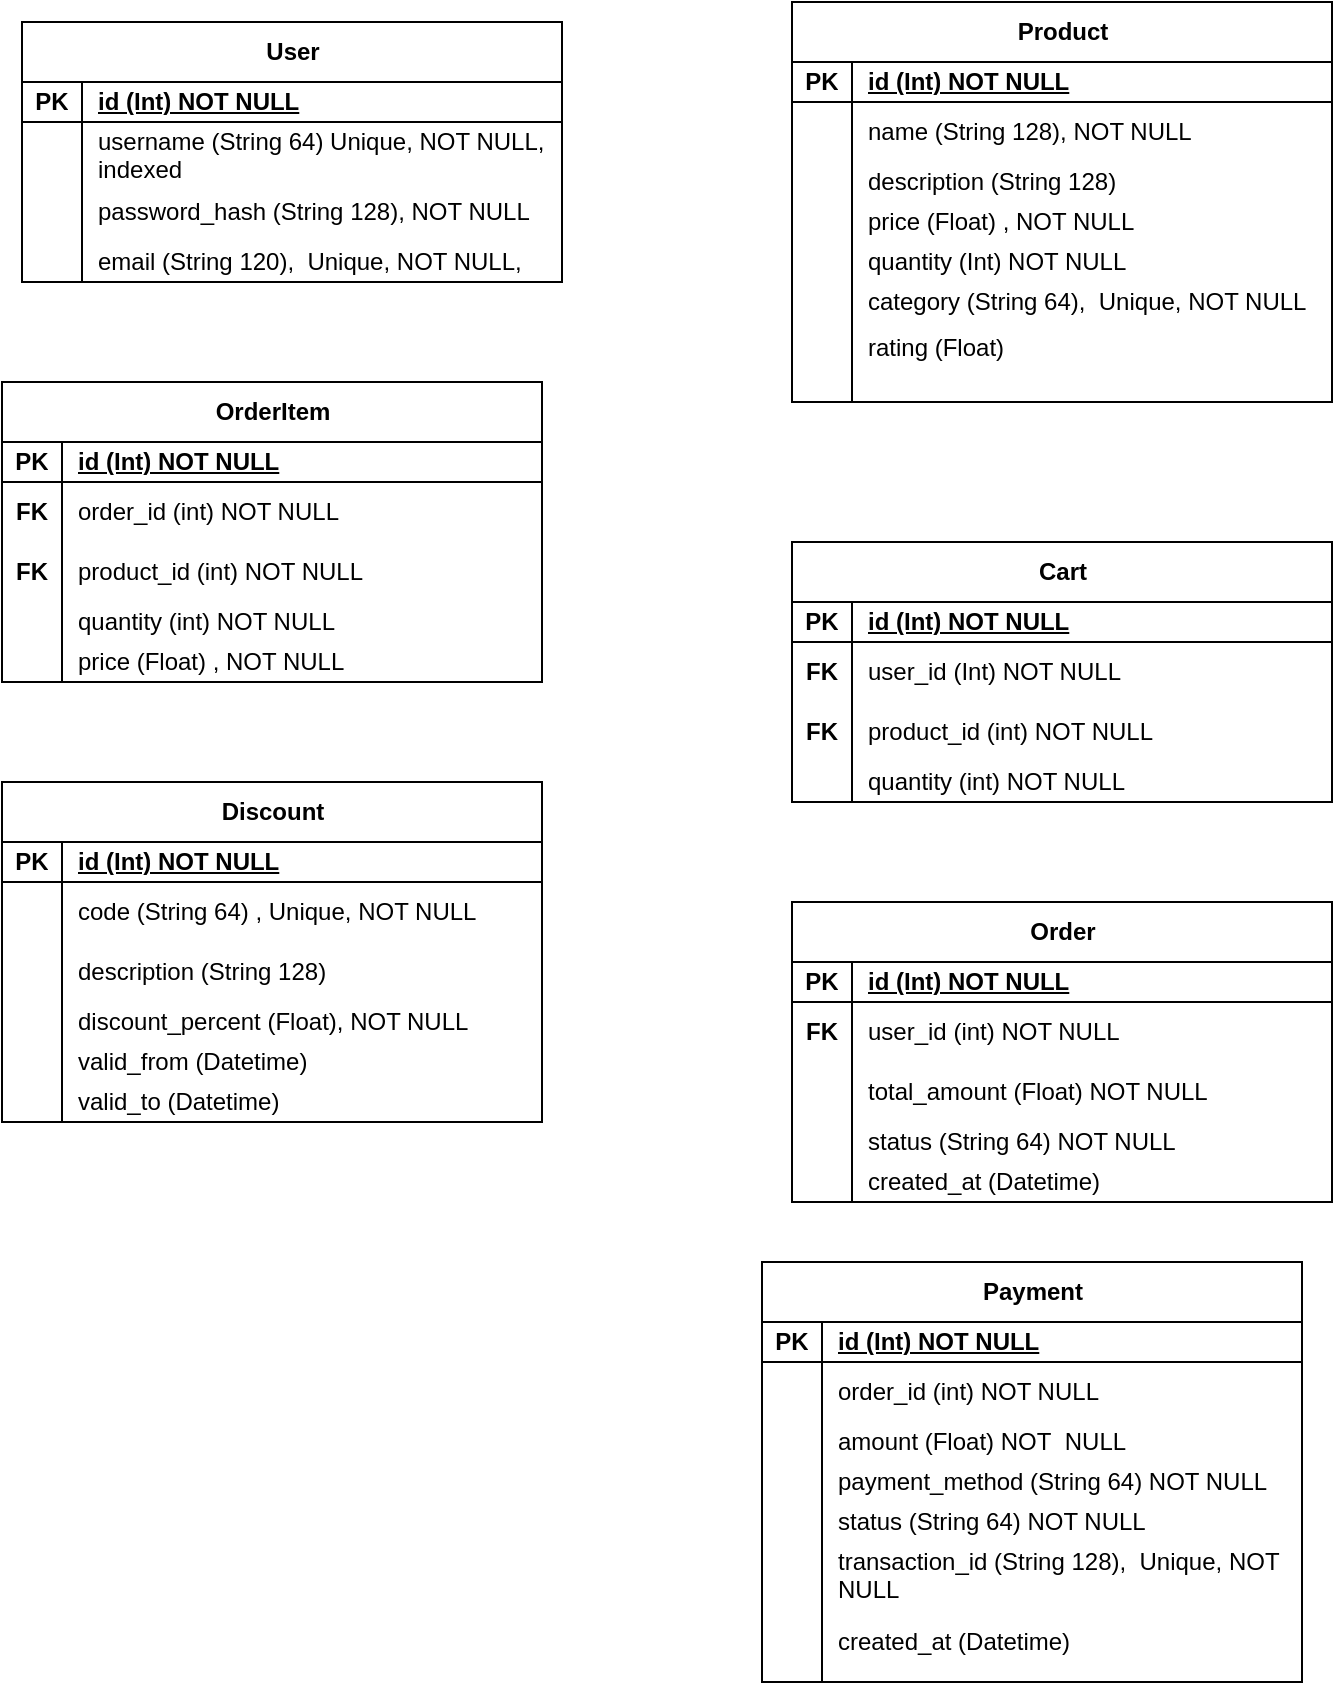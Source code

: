 <mxfile version="24.5.3" type="device">
  <diagram id="R2lEEEUBdFMjLlhIrx00" name="Page-1">
    <mxGraphModel dx="1490" dy="755" grid="1" gridSize="10" guides="1" tooltips="1" connect="1" arrows="1" fold="1" page="1" pageScale="1" pageWidth="850" pageHeight="1100" math="0" shadow="0" extFonts="Permanent Marker^https://fonts.googleapis.com/css?family=Permanent+Marker">
      <root>
        <mxCell id="0" />
        <mxCell id="1" parent="0" />
        <mxCell id="jjpkOTq6bi6zO7dpotKM-40" value="Product" style="shape=table;startSize=30;container=1;collapsible=1;childLayout=tableLayout;fixedRows=1;rowLines=0;fontStyle=1;align=center;resizeLast=1;html=1;swimlaneLine=1;shadow=0;strokeColor=default;resizeWidth=1;resizeHeight=1;" vertex="1" parent="1">
          <mxGeometry x="425" y="80" width="270" height="200" as="geometry">
            <mxRectangle x="120" y="320" width="70" height="30" as="alternateBounds" />
          </mxGeometry>
        </mxCell>
        <mxCell id="jjpkOTq6bi6zO7dpotKM-41" value="" style="shape=tableRow;horizontal=0;startSize=0;swimlaneHead=0;swimlaneBody=0;fillColor=none;collapsible=0;dropTarget=0;points=[[0,0.5],[1,0.5]];portConstraint=eastwest;top=0;left=0;right=0;bottom=1;swimlaneLine=1;shadow=0;strokeColor=default;resizeWidth=1;resizeHeight=1;" vertex="1" parent="jjpkOTq6bi6zO7dpotKM-40">
          <mxGeometry y="30" width="270" height="20" as="geometry" />
        </mxCell>
        <mxCell id="jjpkOTq6bi6zO7dpotKM-42" value="PK" style="shape=partialRectangle;connectable=0;fillColor=none;top=0;left=0;bottom=0;right=0;fontStyle=1;overflow=hidden;whiteSpace=wrap;html=1;swimlaneLine=1;shadow=0;strokeColor=default;resizeWidth=1;resizeHeight=1;" vertex="1" parent="jjpkOTq6bi6zO7dpotKM-41">
          <mxGeometry width="30" height="20" as="geometry">
            <mxRectangle width="30" height="20" as="alternateBounds" />
          </mxGeometry>
        </mxCell>
        <mxCell id="jjpkOTq6bi6zO7dpotKM-43" value="id (Int) NOT NULL" style="shape=partialRectangle;connectable=0;fillColor=none;top=0;left=0;bottom=0;right=0;align=left;spacingLeft=6;fontStyle=5;overflow=hidden;whiteSpace=wrap;html=1;swimlaneLine=1;shadow=0;strokeColor=default;resizeWidth=1;resizeHeight=1;" vertex="1" parent="jjpkOTq6bi6zO7dpotKM-41">
          <mxGeometry x="30" width="240" height="20" as="geometry">
            <mxRectangle width="240" height="20" as="alternateBounds" />
          </mxGeometry>
        </mxCell>
        <mxCell id="jjpkOTq6bi6zO7dpotKM-44" value="" style="shape=tableRow;horizontal=0;startSize=0;swimlaneHead=0;swimlaneBody=0;fillColor=none;collapsible=0;dropTarget=0;points=[[0,0.5],[1,0.5]];portConstraint=eastwest;top=0;left=0;right=0;bottom=0;swimlaneLine=1;shadow=0;strokeColor=default;resizeWidth=1;resizeHeight=1;" vertex="1" parent="jjpkOTq6bi6zO7dpotKM-40">
          <mxGeometry y="50" width="270" height="30" as="geometry" />
        </mxCell>
        <mxCell id="jjpkOTq6bi6zO7dpotKM-45" value="" style="shape=partialRectangle;connectable=0;fillColor=none;top=0;left=0;bottom=0;right=0;editable=1;overflow=hidden;whiteSpace=wrap;html=1;swimlaneLine=1;shadow=0;strokeColor=default;resizeWidth=1;resizeHeight=1;" vertex="1" parent="jjpkOTq6bi6zO7dpotKM-44">
          <mxGeometry width="30" height="30" as="geometry">
            <mxRectangle width="30" height="30" as="alternateBounds" />
          </mxGeometry>
        </mxCell>
        <mxCell id="jjpkOTq6bi6zO7dpotKM-46" value="name (String 128), NOT NULL" style="shape=partialRectangle;connectable=0;fillColor=none;top=0;left=0;bottom=0;right=0;align=left;spacingLeft=6;overflow=hidden;whiteSpace=wrap;html=1;swimlaneLine=1;shadow=0;strokeColor=default;resizeWidth=1;resizeHeight=1;" vertex="1" parent="jjpkOTq6bi6zO7dpotKM-44">
          <mxGeometry x="30" width="240" height="30" as="geometry">
            <mxRectangle width="240" height="30" as="alternateBounds" />
          </mxGeometry>
        </mxCell>
        <mxCell id="jjpkOTq6bi6zO7dpotKM-47" value="" style="shape=tableRow;horizontal=0;startSize=0;swimlaneHead=0;swimlaneBody=0;fillColor=none;collapsible=0;dropTarget=0;points=[[0,0.5],[1,0.5]];portConstraint=eastwest;top=0;left=0;right=0;bottom=0;swimlaneLine=1;shadow=0;strokeColor=default;resizeWidth=1;resizeHeight=1;" vertex="1" parent="jjpkOTq6bi6zO7dpotKM-40">
          <mxGeometry y="80" width="270" height="20" as="geometry" />
        </mxCell>
        <mxCell id="jjpkOTq6bi6zO7dpotKM-48" value="" style="shape=partialRectangle;connectable=0;fillColor=none;top=0;left=0;bottom=0;right=0;editable=1;overflow=hidden;whiteSpace=wrap;html=1;swimlaneLine=1;shadow=0;strokeColor=default;resizeWidth=1;resizeHeight=1;" vertex="1" parent="jjpkOTq6bi6zO7dpotKM-47">
          <mxGeometry width="30" height="20" as="geometry">
            <mxRectangle width="30" height="20" as="alternateBounds" />
          </mxGeometry>
        </mxCell>
        <mxCell id="jjpkOTq6bi6zO7dpotKM-49" value="description (String 128)" style="shape=partialRectangle;connectable=0;fillColor=none;top=0;left=0;bottom=0;right=0;align=left;spacingLeft=6;overflow=hidden;whiteSpace=wrap;html=1;swimlaneLine=1;shadow=0;strokeColor=default;resizeWidth=1;resizeHeight=1;" vertex="1" parent="jjpkOTq6bi6zO7dpotKM-47">
          <mxGeometry x="30" width="240" height="20" as="geometry">
            <mxRectangle width="240" height="20" as="alternateBounds" />
          </mxGeometry>
        </mxCell>
        <mxCell id="jjpkOTq6bi6zO7dpotKM-50" value="" style="shape=tableRow;horizontal=0;startSize=0;swimlaneHead=0;swimlaneBody=0;fillColor=none;collapsible=0;dropTarget=0;points=[[0,0.5],[1,0.5]];portConstraint=eastwest;top=0;left=0;right=0;bottom=0;swimlaneLine=1;shadow=0;strokeColor=default;resizeWidth=1;resizeHeight=1;" vertex="1" parent="jjpkOTq6bi6zO7dpotKM-40">
          <mxGeometry y="100" width="270" height="20" as="geometry" />
        </mxCell>
        <mxCell id="jjpkOTq6bi6zO7dpotKM-51" value="" style="shape=partialRectangle;connectable=0;fillColor=none;top=0;left=0;bottom=0;right=0;editable=1;overflow=hidden;whiteSpace=wrap;html=1;swimlaneLine=1;shadow=0;strokeColor=default;resizeWidth=1;resizeHeight=1;" vertex="1" parent="jjpkOTq6bi6zO7dpotKM-50">
          <mxGeometry width="30" height="20" as="geometry">
            <mxRectangle width="30" height="20" as="alternateBounds" />
          </mxGeometry>
        </mxCell>
        <mxCell id="jjpkOTq6bi6zO7dpotKM-52" value="price (Float) , NOT NULL" style="shape=partialRectangle;connectable=0;fillColor=none;top=0;left=0;bottom=0;right=0;align=left;spacingLeft=6;overflow=hidden;whiteSpace=wrap;html=1;swimlaneLine=1;shadow=0;strokeColor=default;resizeWidth=1;resizeHeight=1;" vertex="1" parent="jjpkOTq6bi6zO7dpotKM-50">
          <mxGeometry x="30" width="240" height="20" as="geometry">
            <mxRectangle width="240" height="20" as="alternateBounds" />
          </mxGeometry>
        </mxCell>
        <mxCell id="jjpkOTq6bi6zO7dpotKM-56" value="" style="shape=tableRow;horizontal=0;startSize=0;swimlaneHead=0;swimlaneBody=0;fillColor=none;collapsible=0;dropTarget=0;points=[[0,0.5],[1,0.5]];portConstraint=eastwest;top=0;left=0;right=0;bottom=0;swimlaneLine=1;shadow=0;strokeColor=default;resizeWidth=1;resizeHeight=1;" vertex="1" parent="jjpkOTq6bi6zO7dpotKM-40">
          <mxGeometry y="120" width="270" height="20" as="geometry" />
        </mxCell>
        <mxCell id="jjpkOTq6bi6zO7dpotKM-57" value="" style="shape=partialRectangle;connectable=0;fillColor=none;top=0;left=0;bottom=0;right=0;editable=1;overflow=hidden;whiteSpace=wrap;html=1;swimlaneLine=1;shadow=0;strokeColor=default;resizeWidth=1;resizeHeight=1;" vertex="1" parent="jjpkOTq6bi6zO7dpotKM-56">
          <mxGeometry width="30" height="20" as="geometry">
            <mxRectangle width="30" height="20" as="alternateBounds" />
          </mxGeometry>
        </mxCell>
        <mxCell id="jjpkOTq6bi6zO7dpotKM-58" value="&lt;div&gt;quantity (Int) NOT NULL&lt;/div&gt;" style="shape=partialRectangle;connectable=0;fillColor=none;top=0;left=0;bottom=0;right=0;align=left;spacingLeft=6;overflow=hidden;whiteSpace=wrap;html=1;swimlaneLine=1;shadow=0;strokeColor=default;resizeWidth=1;resizeHeight=1;" vertex="1" parent="jjpkOTq6bi6zO7dpotKM-56">
          <mxGeometry x="30" width="240" height="20" as="geometry">
            <mxRectangle width="240" height="20" as="alternateBounds" />
          </mxGeometry>
        </mxCell>
        <mxCell id="jjpkOTq6bi6zO7dpotKM-59" value="" style="shape=tableRow;horizontal=0;startSize=0;swimlaneHead=0;swimlaneBody=0;fillColor=none;collapsible=0;dropTarget=0;points=[[0,0.5],[1,0.5]];portConstraint=eastwest;top=0;left=0;right=0;bottom=0;swimlaneLine=1;shadow=0;strokeColor=default;resizeWidth=1;resizeHeight=1;" vertex="1" parent="jjpkOTq6bi6zO7dpotKM-40">
          <mxGeometry y="140" width="270" height="20" as="geometry" />
        </mxCell>
        <mxCell id="jjpkOTq6bi6zO7dpotKM-60" value="" style="shape=partialRectangle;connectable=0;fillColor=none;top=0;left=0;bottom=0;right=0;editable=1;overflow=hidden;whiteSpace=wrap;html=1;swimlaneLine=1;shadow=0;strokeColor=default;resizeWidth=1;resizeHeight=1;" vertex="1" parent="jjpkOTq6bi6zO7dpotKM-59">
          <mxGeometry width="30" height="20" as="geometry">
            <mxRectangle width="30" height="20" as="alternateBounds" />
          </mxGeometry>
        </mxCell>
        <mxCell id="jjpkOTq6bi6zO7dpotKM-61" value="category (String 64),&amp;nbsp; Unique, NOT NULL&lt;div&gt;&lt;br&gt;&lt;/div&gt;" style="shape=partialRectangle;connectable=0;fillColor=none;top=0;left=0;bottom=0;right=0;align=left;spacingLeft=6;overflow=hidden;whiteSpace=wrap;html=1;swimlaneLine=1;shadow=0;strokeColor=default;resizeWidth=1;resizeHeight=1;" vertex="1" parent="jjpkOTq6bi6zO7dpotKM-59">
          <mxGeometry x="30" width="240" height="20" as="geometry">
            <mxRectangle width="240" height="20" as="alternateBounds" />
          </mxGeometry>
        </mxCell>
        <mxCell id="jjpkOTq6bi6zO7dpotKM-62" value="" style="shape=tableRow;horizontal=0;startSize=0;swimlaneHead=0;swimlaneBody=0;fillColor=none;collapsible=0;dropTarget=0;points=[[0,0.5],[1,0.5]];portConstraint=eastwest;top=0;left=0;right=0;bottom=0;swimlaneLine=1;shadow=0;strokeColor=default;resizeWidth=1;resizeHeight=1;" vertex="1" parent="jjpkOTq6bi6zO7dpotKM-40">
          <mxGeometry y="160" width="270" height="40" as="geometry" />
        </mxCell>
        <mxCell id="jjpkOTq6bi6zO7dpotKM-63" value="" style="shape=partialRectangle;connectable=0;fillColor=none;top=0;left=0;bottom=0;right=0;editable=1;overflow=hidden;whiteSpace=wrap;html=1;swimlaneLine=1;shadow=0;strokeColor=default;resizeWidth=1;resizeHeight=1;" vertex="1" parent="jjpkOTq6bi6zO7dpotKM-62">
          <mxGeometry width="30" height="40" as="geometry">
            <mxRectangle width="30" height="40" as="alternateBounds" />
          </mxGeometry>
        </mxCell>
        <mxCell id="jjpkOTq6bi6zO7dpotKM-64" value="rating (Float)&lt;div&gt;&lt;br&gt;&lt;/div&gt;" style="shape=partialRectangle;connectable=0;fillColor=none;top=0;left=0;bottom=0;right=0;align=left;spacingLeft=6;overflow=hidden;whiteSpace=wrap;html=1;swimlaneLine=1;shadow=0;strokeColor=default;resizeWidth=1;resizeHeight=1;" vertex="1" parent="jjpkOTq6bi6zO7dpotKM-62">
          <mxGeometry x="30" width="240" height="40" as="geometry">
            <mxRectangle width="240" height="40" as="alternateBounds" />
          </mxGeometry>
        </mxCell>
        <mxCell id="jjpkOTq6bi6zO7dpotKM-65" value="Cart" style="shape=table;startSize=30;container=1;collapsible=1;childLayout=tableLayout;fixedRows=1;rowLines=0;fontStyle=1;align=center;resizeLast=1;html=1;swimlaneLine=1;shadow=0;strokeColor=default;resizeWidth=1;resizeHeight=1;" vertex="1" parent="1">
          <mxGeometry x="425" y="350" width="270" height="130" as="geometry">
            <mxRectangle x="120" y="320" width="70" height="30" as="alternateBounds" />
          </mxGeometry>
        </mxCell>
        <mxCell id="jjpkOTq6bi6zO7dpotKM-66" value="" style="shape=tableRow;horizontal=0;startSize=0;swimlaneHead=0;swimlaneBody=0;fillColor=none;collapsible=0;dropTarget=0;points=[[0,0.5],[1,0.5]];portConstraint=eastwest;top=0;left=0;right=0;bottom=1;swimlaneLine=1;shadow=0;strokeColor=default;resizeWidth=1;resizeHeight=1;" vertex="1" parent="jjpkOTq6bi6zO7dpotKM-65">
          <mxGeometry y="30" width="270" height="20" as="geometry" />
        </mxCell>
        <mxCell id="jjpkOTq6bi6zO7dpotKM-67" value="PK" style="shape=partialRectangle;connectable=0;fillColor=none;top=0;left=0;bottom=0;right=0;fontStyle=1;overflow=hidden;whiteSpace=wrap;html=1;swimlaneLine=1;shadow=0;strokeColor=default;resizeWidth=1;resizeHeight=1;" vertex="1" parent="jjpkOTq6bi6zO7dpotKM-66">
          <mxGeometry width="30" height="20" as="geometry">
            <mxRectangle width="30" height="20" as="alternateBounds" />
          </mxGeometry>
        </mxCell>
        <mxCell id="jjpkOTq6bi6zO7dpotKM-68" value="id (Int) NOT NULL" style="shape=partialRectangle;connectable=0;fillColor=none;top=0;left=0;bottom=0;right=0;align=left;spacingLeft=6;fontStyle=5;overflow=hidden;whiteSpace=wrap;html=1;swimlaneLine=1;shadow=0;strokeColor=default;resizeWidth=1;resizeHeight=1;" vertex="1" parent="jjpkOTq6bi6zO7dpotKM-66">
          <mxGeometry x="30" width="240" height="20" as="geometry">
            <mxRectangle width="240" height="20" as="alternateBounds" />
          </mxGeometry>
        </mxCell>
        <mxCell id="jjpkOTq6bi6zO7dpotKM-69" value="" style="shape=tableRow;horizontal=0;startSize=0;swimlaneHead=0;swimlaneBody=0;fillColor=none;collapsible=0;dropTarget=0;points=[[0,0.5],[1,0.5]];portConstraint=eastwest;top=0;left=0;right=0;bottom=0;swimlaneLine=1;shadow=0;strokeColor=default;resizeWidth=1;resizeHeight=1;" vertex="1" parent="jjpkOTq6bi6zO7dpotKM-65">
          <mxGeometry y="50" width="270" height="30" as="geometry" />
        </mxCell>
        <mxCell id="jjpkOTq6bi6zO7dpotKM-70" value="&lt;b&gt;FK&lt;/b&gt;" style="shape=partialRectangle;connectable=0;fillColor=none;top=0;left=0;bottom=0;right=0;editable=1;overflow=hidden;whiteSpace=wrap;html=1;swimlaneLine=1;shadow=0;strokeColor=default;resizeWidth=1;resizeHeight=1;" vertex="1" parent="jjpkOTq6bi6zO7dpotKM-69">
          <mxGeometry width="30" height="30" as="geometry">
            <mxRectangle width="30" height="30" as="alternateBounds" />
          </mxGeometry>
        </mxCell>
        <mxCell id="jjpkOTq6bi6zO7dpotKM-71" value="user_id (Int) NOT NULL" style="shape=partialRectangle;connectable=0;fillColor=none;top=0;left=0;bottom=0;right=0;align=left;spacingLeft=6;overflow=hidden;whiteSpace=wrap;html=1;swimlaneLine=1;shadow=0;strokeColor=default;resizeWidth=1;resizeHeight=1;" vertex="1" parent="jjpkOTq6bi6zO7dpotKM-69">
          <mxGeometry x="30" width="240" height="30" as="geometry">
            <mxRectangle width="240" height="30" as="alternateBounds" />
          </mxGeometry>
        </mxCell>
        <mxCell id="jjpkOTq6bi6zO7dpotKM-72" value="" style="shape=tableRow;horizontal=0;startSize=0;swimlaneHead=0;swimlaneBody=0;fillColor=none;collapsible=0;dropTarget=0;points=[[0,0.5],[1,0.5]];portConstraint=eastwest;top=0;left=0;right=0;bottom=0;swimlaneLine=1;shadow=0;strokeColor=default;resizeWidth=1;resizeHeight=1;" vertex="1" parent="jjpkOTq6bi6zO7dpotKM-65">
          <mxGeometry y="80" width="270" height="30" as="geometry" />
        </mxCell>
        <mxCell id="jjpkOTq6bi6zO7dpotKM-73" value="" style="shape=partialRectangle;connectable=0;fillColor=none;top=0;left=0;bottom=0;right=0;editable=1;overflow=hidden;whiteSpace=wrap;html=1;swimlaneLine=1;shadow=0;strokeColor=default;resizeWidth=1;resizeHeight=1;" vertex="1" parent="jjpkOTq6bi6zO7dpotKM-72">
          <mxGeometry width="30" height="30" as="geometry">
            <mxRectangle width="30" height="30" as="alternateBounds" />
          </mxGeometry>
        </mxCell>
        <mxCell id="jjpkOTq6bi6zO7dpotKM-74" value="product_id (int) NOT NULL" style="shape=partialRectangle;connectable=0;fillColor=none;top=0;left=0;bottom=0;right=0;align=left;spacingLeft=6;overflow=hidden;whiteSpace=wrap;html=1;swimlaneLine=1;shadow=0;strokeColor=default;resizeWidth=1;resizeHeight=1;" vertex="1" parent="jjpkOTq6bi6zO7dpotKM-72">
          <mxGeometry x="30" width="240" height="30" as="geometry">
            <mxRectangle width="240" height="30" as="alternateBounds" />
          </mxGeometry>
        </mxCell>
        <mxCell id="jjpkOTq6bi6zO7dpotKM-75" value="" style="shape=tableRow;horizontal=0;startSize=0;swimlaneHead=0;swimlaneBody=0;fillColor=none;collapsible=0;dropTarget=0;points=[[0,0.5],[1,0.5]];portConstraint=eastwest;top=0;left=0;right=0;bottom=0;swimlaneLine=1;shadow=0;strokeColor=default;resizeWidth=1;resizeHeight=1;" vertex="1" parent="jjpkOTq6bi6zO7dpotKM-65">
          <mxGeometry y="110" width="270" height="20" as="geometry" />
        </mxCell>
        <mxCell id="jjpkOTq6bi6zO7dpotKM-76" value="" style="shape=partialRectangle;connectable=0;fillColor=none;top=0;left=0;bottom=0;right=0;editable=1;overflow=hidden;whiteSpace=wrap;html=1;swimlaneLine=1;shadow=0;strokeColor=default;resizeWidth=1;resizeHeight=1;" vertex="1" parent="jjpkOTq6bi6zO7dpotKM-75">
          <mxGeometry width="30" height="20" as="geometry">
            <mxRectangle width="30" height="20" as="alternateBounds" />
          </mxGeometry>
        </mxCell>
        <mxCell id="jjpkOTq6bi6zO7dpotKM-77" value="&lt;div&gt;quantity (int) NOT NULL&lt;/div&gt;" style="shape=partialRectangle;connectable=0;fillColor=none;top=0;left=0;bottom=0;right=0;align=left;spacingLeft=6;overflow=hidden;whiteSpace=wrap;html=1;swimlaneLine=1;shadow=0;strokeColor=default;resizeWidth=1;resizeHeight=1;" vertex="1" parent="jjpkOTq6bi6zO7dpotKM-75">
          <mxGeometry x="30" width="240" height="20" as="geometry">
            <mxRectangle width="240" height="20" as="alternateBounds" />
          </mxGeometry>
        </mxCell>
        <mxCell id="jjpkOTq6bi6zO7dpotKM-78" value="&lt;b&gt;FK&lt;/b&gt;" style="shape=partialRectangle;connectable=0;fillColor=none;top=0;left=0;bottom=0;right=0;editable=1;overflow=hidden;whiteSpace=wrap;html=1;swimlaneLine=1;shadow=0;strokeColor=default;resizeWidth=1;resizeHeight=1;" vertex="1" parent="1">
          <mxGeometry x="425" y="430" width="30" height="30" as="geometry">
            <mxRectangle width="30" height="30" as="alternateBounds" />
          </mxGeometry>
        </mxCell>
        <mxCell id="jjpkOTq6bi6zO7dpotKM-79" value="Order" style="shape=table;startSize=30;container=1;collapsible=1;childLayout=tableLayout;fixedRows=1;rowLines=0;fontStyle=1;align=center;resizeLast=1;html=1;swimlaneLine=1;shadow=0;strokeColor=default;resizeWidth=1;resizeHeight=1;" vertex="1" parent="1">
          <mxGeometry x="425" y="530" width="270" height="150" as="geometry">
            <mxRectangle x="120" y="320" width="70" height="30" as="alternateBounds" />
          </mxGeometry>
        </mxCell>
        <mxCell id="jjpkOTq6bi6zO7dpotKM-80" value="" style="shape=tableRow;horizontal=0;startSize=0;swimlaneHead=0;swimlaneBody=0;fillColor=none;collapsible=0;dropTarget=0;points=[[0,0.5],[1,0.5]];portConstraint=eastwest;top=0;left=0;right=0;bottom=1;swimlaneLine=1;shadow=0;strokeColor=default;resizeWidth=1;resizeHeight=1;" vertex="1" parent="jjpkOTq6bi6zO7dpotKM-79">
          <mxGeometry y="30" width="270" height="20" as="geometry" />
        </mxCell>
        <mxCell id="jjpkOTq6bi6zO7dpotKM-81" value="PK" style="shape=partialRectangle;connectable=0;fillColor=none;top=0;left=0;bottom=0;right=0;fontStyle=1;overflow=hidden;whiteSpace=wrap;html=1;swimlaneLine=1;shadow=0;strokeColor=default;resizeWidth=1;resizeHeight=1;" vertex="1" parent="jjpkOTq6bi6zO7dpotKM-80">
          <mxGeometry width="30" height="20" as="geometry">
            <mxRectangle width="30" height="20" as="alternateBounds" />
          </mxGeometry>
        </mxCell>
        <mxCell id="jjpkOTq6bi6zO7dpotKM-82" value="id (Int) NOT NULL" style="shape=partialRectangle;connectable=0;fillColor=none;top=0;left=0;bottom=0;right=0;align=left;spacingLeft=6;fontStyle=5;overflow=hidden;whiteSpace=wrap;html=1;swimlaneLine=1;shadow=0;strokeColor=default;resizeWidth=1;resizeHeight=1;" vertex="1" parent="jjpkOTq6bi6zO7dpotKM-80">
          <mxGeometry x="30" width="240" height="20" as="geometry">
            <mxRectangle width="240" height="20" as="alternateBounds" />
          </mxGeometry>
        </mxCell>
        <mxCell id="jjpkOTq6bi6zO7dpotKM-83" value="" style="shape=tableRow;horizontal=0;startSize=0;swimlaneHead=0;swimlaneBody=0;fillColor=none;collapsible=0;dropTarget=0;points=[[0,0.5],[1,0.5]];portConstraint=eastwest;top=0;left=0;right=0;bottom=0;swimlaneLine=1;shadow=0;strokeColor=default;resizeWidth=1;resizeHeight=1;" vertex="1" parent="jjpkOTq6bi6zO7dpotKM-79">
          <mxGeometry y="50" width="270" height="30" as="geometry" />
        </mxCell>
        <mxCell id="jjpkOTq6bi6zO7dpotKM-84" value="FK" style="shape=partialRectangle;connectable=0;fillColor=none;top=0;left=0;bottom=0;right=0;editable=1;overflow=hidden;whiteSpace=wrap;html=1;swimlaneLine=1;shadow=0;strokeColor=default;resizeWidth=1;resizeHeight=1;fontStyle=1" vertex="1" parent="jjpkOTq6bi6zO7dpotKM-83">
          <mxGeometry width="30" height="30" as="geometry">
            <mxRectangle width="30" height="30" as="alternateBounds" />
          </mxGeometry>
        </mxCell>
        <mxCell id="jjpkOTq6bi6zO7dpotKM-85" value="user_id (int) NOT NULL" style="shape=partialRectangle;connectable=0;fillColor=none;top=0;left=0;bottom=0;right=0;align=left;spacingLeft=6;overflow=hidden;whiteSpace=wrap;html=1;swimlaneLine=1;shadow=0;strokeColor=default;resizeWidth=1;resizeHeight=1;" vertex="1" parent="jjpkOTq6bi6zO7dpotKM-83">
          <mxGeometry x="30" width="240" height="30" as="geometry">
            <mxRectangle width="240" height="30" as="alternateBounds" />
          </mxGeometry>
        </mxCell>
        <mxCell id="jjpkOTq6bi6zO7dpotKM-86" value="" style="shape=tableRow;horizontal=0;startSize=0;swimlaneHead=0;swimlaneBody=0;fillColor=none;collapsible=0;dropTarget=0;points=[[0,0.5],[1,0.5]];portConstraint=eastwest;top=0;left=0;right=0;bottom=0;swimlaneLine=1;shadow=0;strokeColor=default;resizeWidth=1;resizeHeight=1;" vertex="1" parent="jjpkOTq6bi6zO7dpotKM-79">
          <mxGeometry y="80" width="270" height="30" as="geometry" />
        </mxCell>
        <mxCell id="jjpkOTq6bi6zO7dpotKM-87" value="" style="shape=partialRectangle;connectable=0;fillColor=none;top=0;left=0;bottom=0;right=0;editable=1;overflow=hidden;whiteSpace=wrap;html=1;swimlaneLine=1;shadow=0;strokeColor=default;resizeWidth=1;resizeHeight=1;" vertex="1" parent="jjpkOTq6bi6zO7dpotKM-86">
          <mxGeometry width="30" height="30" as="geometry">
            <mxRectangle width="30" height="30" as="alternateBounds" />
          </mxGeometry>
        </mxCell>
        <mxCell id="jjpkOTq6bi6zO7dpotKM-88" value="total_amount (Float) NOT NULL" style="shape=partialRectangle;connectable=0;fillColor=none;top=0;left=0;bottom=0;right=0;align=left;spacingLeft=6;overflow=hidden;whiteSpace=wrap;html=1;swimlaneLine=1;shadow=0;strokeColor=default;resizeWidth=1;resizeHeight=1;" vertex="1" parent="jjpkOTq6bi6zO7dpotKM-86">
          <mxGeometry x="30" width="240" height="30" as="geometry">
            <mxRectangle width="240" height="30" as="alternateBounds" />
          </mxGeometry>
        </mxCell>
        <mxCell id="jjpkOTq6bi6zO7dpotKM-89" value="" style="shape=tableRow;horizontal=0;startSize=0;swimlaneHead=0;swimlaneBody=0;fillColor=none;collapsible=0;dropTarget=0;points=[[0,0.5],[1,0.5]];portConstraint=eastwest;top=0;left=0;right=0;bottom=0;swimlaneLine=1;shadow=0;strokeColor=default;resizeWidth=1;resizeHeight=1;" vertex="1" parent="jjpkOTq6bi6zO7dpotKM-79">
          <mxGeometry y="110" width="270" height="20" as="geometry" />
        </mxCell>
        <mxCell id="jjpkOTq6bi6zO7dpotKM-90" value="" style="shape=partialRectangle;connectable=0;fillColor=none;top=0;left=0;bottom=0;right=0;editable=1;overflow=hidden;whiteSpace=wrap;html=1;swimlaneLine=1;shadow=0;strokeColor=default;resizeWidth=1;resizeHeight=1;" vertex="1" parent="jjpkOTq6bi6zO7dpotKM-89">
          <mxGeometry width="30" height="20" as="geometry">
            <mxRectangle width="30" height="20" as="alternateBounds" />
          </mxGeometry>
        </mxCell>
        <mxCell id="jjpkOTq6bi6zO7dpotKM-91" value="&lt;div&gt;status (String 64) NOT NULL&lt;/div&gt;" style="shape=partialRectangle;connectable=0;fillColor=none;top=0;left=0;bottom=0;right=0;align=left;spacingLeft=6;overflow=hidden;whiteSpace=wrap;html=1;swimlaneLine=1;shadow=0;strokeColor=default;resizeWidth=1;resizeHeight=1;" vertex="1" parent="jjpkOTq6bi6zO7dpotKM-89">
          <mxGeometry x="30" width="240" height="20" as="geometry">
            <mxRectangle width="240" height="20" as="alternateBounds" />
          </mxGeometry>
        </mxCell>
        <mxCell id="jjpkOTq6bi6zO7dpotKM-92" value="" style="shape=tableRow;horizontal=0;startSize=0;swimlaneHead=0;swimlaneBody=0;fillColor=none;collapsible=0;dropTarget=0;points=[[0,0.5],[1,0.5]];portConstraint=eastwest;top=0;left=0;right=0;bottom=0;swimlaneLine=1;shadow=0;strokeColor=default;resizeWidth=1;resizeHeight=1;" vertex="1" parent="jjpkOTq6bi6zO7dpotKM-79">
          <mxGeometry y="130" width="270" height="20" as="geometry" />
        </mxCell>
        <mxCell id="jjpkOTq6bi6zO7dpotKM-93" value="" style="shape=partialRectangle;connectable=0;fillColor=none;top=0;left=0;bottom=0;right=0;editable=1;overflow=hidden;whiteSpace=wrap;html=1;swimlaneLine=1;shadow=0;strokeColor=default;resizeWidth=1;resizeHeight=1;" vertex="1" parent="jjpkOTq6bi6zO7dpotKM-92">
          <mxGeometry width="30" height="20" as="geometry">
            <mxRectangle width="30" height="20" as="alternateBounds" />
          </mxGeometry>
        </mxCell>
        <mxCell id="jjpkOTq6bi6zO7dpotKM-94" value="created_at (Datetime)" style="shape=partialRectangle;connectable=0;fillColor=none;top=0;left=0;bottom=0;right=0;align=left;spacingLeft=6;overflow=hidden;whiteSpace=wrap;html=1;swimlaneLine=1;shadow=0;strokeColor=default;resizeWidth=1;resizeHeight=1;" vertex="1" parent="jjpkOTq6bi6zO7dpotKM-92">
          <mxGeometry x="30" width="240" height="20" as="geometry">
            <mxRectangle width="240" height="20" as="alternateBounds" />
          </mxGeometry>
        </mxCell>
        <mxCell id="jjpkOTq6bi6zO7dpotKM-95" value="OrderItem" style="shape=table;startSize=30;container=1;collapsible=1;childLayout=tableLayout;fixedRows=1;rowLines=0;fontStyle=1;align=center;resizeLast=1;html=1;swimlaneLine=1;shadow=0;strokeColor=default;resizeWidth=1;resizeHeight=1;" vertex="1" parent="1">
          <mxGeometry x="30" y="270" width="270" height="150" as="geometry">
            <mxRectangle x="120" y="320" width="70" height="30" as="alternateBounds" />
          </mxGeometry>
        </mxCell>
        <mxCell id="jjpkOTq6bi6zO7dpotKM-96" value="" style="shape=tableRow;horizontal=0;startSize=0;swimlaneHead=0;swimlaneBody=0;fillColor=none;collapsible=0;dropTarget=0;points=[[0,0.5],[1,0.5]];portConstraint=eastwest;top=0;left=0;right=0;bottom=1;swimlaneLine=1;shadow=0;strokeColor=default;resizeWidth=1;resizeHeight=1;" vertex="1" parent="jjpkOTq6bi6zO7dpotKM-95">
          <mxGeometry y="30" width="270" height="20" as="geometry" />
        </mxCell>
        <mxCell id="jjpkOTq6bi6zO7dpotKM-97" value="PK" style="shape=partialRectangle;connectable=0;fillColor=none;top=0;left=0;bottom=0;right=0;fontStyle=1;overflow=hidden;whiteSpace=wrap;html=1;swimlaneLine=1;shadow=0;strokeColor=default;resizeWidth=1;resizeHeight=1;" vertex="1" parent="jjpkOTq6bi6zO7dpotKM-96">
          <mxGeometry width="30" height="20" as="geometry">
            <mxRectangle width="30" height="20" as="alternateBounds" />
          </mxGeometry>
        </mxCell>
        <mxCell id="jjpkOTq6bi6zO7dpotKM-98" value="id (Int) NOT NULL" style="shape=partialRectangle;connectable=0;fillColor=none;top=0;left=0;bottom=0;right=0;align=left;spacingLeft=6;fontStyle=5;overflow=hidden;whiteSpace=wrap;html=1;swimlaneLine=1;shadow=0;strokeColor=default;resizeWidth=1;resizeHeight=1;" vertex="1" parent="jjpkOTq6bi6zO7dpotKM-96">
          <mxGeometry x="30" width="240" height="20" as="geometry">
            <mxRectangle width="240" height="20" as="alternateBounds" />
          </mxGeometry>
        </mxCell>
        <mxCell id="jjpkOTq6bi6zO7dpotKM-99" value="" style="shape=tableRow;horizontal=0;startSize=0;swimlaneHead=0;swimlaneBody=0;fillColor=none;collapsible=0;dropTarget=0;points=[[0,0.5],[1,0.5]];portConstraint=eastwest;top=0;left=0;right=0;bottom=0;swimlaneLine=1;shadow=0;strokeColor=default;resizeWidth=1;resizeHeight=1;" vertex="1" parent="jjpkOTq6bi6zO7dpotKM-95">
          <mxGeometry y="50" width="270" height="30" as="geometry" />
        </mxCell>
        <mxCell id="jjpkOTq6bi6zO7dpotKM-100" value="FK" style="shape=partialRectangle;connectable=0;fillColor=none;top=0;left=0;bottom=0;right=0;editable=1;overflow=hidden;whiteSpace=wrap;html=1;swimlaneLine=1;shadow=0;strokeColor=default;resizeWidth=1;resizeHeight=1;fontStyle=1" vertex="1" parent="jjpkOTq6bi6zO7dpotKM-99">
          <mxGeometry width="30" height="30" as="geometry">
            <mxRectangle width="30" height="30" as="alternateBounds" />
          </mxGeometry>
        </mxCell>
        <mxCell id="jjpkOTq6bi6zO7dpotKM-101" value="order_id (int) NOT NULL" style="shape=partialRectangle;connectable=0;fillColor=none;top=0;left=0;bottom=0;right=0;align=left;spacingLeft=6;overflow=hidden;whiteSpace=wrap;html=1;swimlaneLine=1;shadow=0;strokeColor=default;resizeWidth=1;resizeHeight=1;" vertex="1" parent="jjpkOTq6bi6zO7dpotKM-99">
          <mxGeometry x="30" width="240" height="30" as="geometry">
            <mxRectangle width="240" height="30" as="alternateBounds" />
          </mxGeometry>
        </mxCell>
        <mxCell id="jjpkOTq6bi6zO7dpotKM-102" value="" style="shape=tableRow;horizontal=0;startSize=0;swimlaneHead=0;swimlaneBody=0;fillColor=none;collapsible=0;dropTarget=0;points=[[0,0.5],[1,0.5]];portConstraint=eastwest;top=0;left=0;right=0;bottom=0;swimlaneLine=1;shadow=0;strokeColor=default;resizeWidth=1;resizeHeight=1;" vertex="1" parent="jjpkOTq6bi6zO7dpotKM-95">
          <mxGeometry y="80" width="270" height="30" as="geometry" />
        </mxCell>
        <mxCell id="jjpkOTq6bi6zO7dpotKM-103" value="&lt;b&gt;FK&lt;/b&gt;" style="shape=partialRectangle;connectable=0;fillColor=none;top=0;left=0;bottom=0;right=0;editable=1;overflow=hidden;whiteSpace=wrap;html=1;swimlaneLine=1;shadow=0;strokeColor=default;resizeWidth=1;resizeHeight=1;" vertex="1" parent="jjpkOTq6bi6zO7dpotKM-102">
          <mxGeometry width="30" height="30" as="geometry">
            <mxRectangle width="30" height="30" as="alternateBounds" />
          </mxGeometry>
        </mxCell>
        <mxCell id="jjpkOTq6bi6zO7dpotKM-104" value="product_id (int) NOT NULL" style="shape=partialRectangle;connectable=0;fillColor=none;top=0;left=0;bottom=0;right=0;align=left;spacingLeft=6;overflow=hidden;whiteSpace=wrap;html=1;swimlaneLine=1;shadow=0;strokeColor=default;resizeWidth=1;resizeHeight=1;" vertex="1" parent="jjpkOTq6bi6zO7dpotKM-102">
          <mxGeometry x="30" width="240" height="30" as="geometry">
            <mxRectangle width="240" height="30" as="alternateBounds" />
          </mxGeometry>
        </mxCell>
        <mxCell id="jjpkOTq6bi6zO7dpotKM-105" value="" style="shape=tableRow;horizontal=0;startSize=0;swimlaneHead=0;swimlaneBody=0;fillColor=none;collapsible=0;dropTarget=0;points=[[0,0.5],[1,0.5]];portConstraint=eastwest;top=0;left=0;right=0;bottom=0;swimlaneLine=1;shadow=0;strokeColor=default;resizeWidth=1;resizeHeight=1;" vertex="1" parent="jjpkOTq6bi6zO7dpotKM-95">
          <mxGeometry y="110" width="270" height="20" as="geometry" />
        </mxCell>
        <mxCell id="jjpkOTq6bi6zO7dpotKM-106" value="" style="shape=partialRectangle;connectable=0;fillColor=none;top=0;left=0;bottom=0;right=0;editable=1;overflow=hidden;whiteSpace=wrap;html=1;swimlaneLine=1;shadow=0;strokeColor=default;resizeWidth=1;resizeHeight=1;" vertex="1" parent="jjpkOTq6bi6zO7dpotKM-105">
          <mxGeometry width="30" height="20" as="geometry">
            <mxRectangle width="30" height="20" as="alternateBounds" />
          </mxGeometry>
        </mxCell>
        <mxCell id="jjpkOTq6bi6zO7dpotKM-107" value="quantity (int) NOT NULL" style="shape=partialRectangle;connectable=0;fillColor=none;top=0;left=0;bottom=0;right=0;align=left;spacingLeft=6;overflow=hidden;whiteSpace=wrap;html=1;swimlaneLine=1;shadow=0;strokeColor=default;resizeWidth=1;resizeHeight=1;" vertex="1" parent="jjpkOTq6bi6zO7dpotKM-105">
          <mxGeometry x="30" width="240" height="20" as="geometry">
            <mxRectangle width="240" height="20" as="alternateBounds" />
          </mxGeometry>
        </mxCell>
        <mxCell id="jjpkOTq6bi6zO7dpotKM-108" value="" style="shape=tableRow;horizontal=0;startSize=0;swimlaneHead=0;swimlaneBody=0;fillColor=none;collapsible=0;dropTarget=0;points=[[0,0.5],[1,0.5]];portConstraint=eastwest;top=0;left=0;right=0;bottom=0;swimlaneLine=1;shadow=0;strokeColor=default;resizeWidth=1;resizeHeight=1;" vertex="1" parent="jjpkOTq6bi6zO7dpotKM-95">
          <mxGeometry y="130" width="270" height="20" as="geometry" />
        </mxCell>
        <mxCell id="jjpkOTq6bi6zO7dpotKM-109" value="" style="shape=partialRectangle;connectable=0;fillColor=none;top=0;left=0;bottom=0;right=0;editable=1;overflow=hidden;whiteSpace=wrap;html=1;swimlaneLine=1;shadow=0;strokeColor=default;resizeWidth=1;resizeHeight=1;" vertex="1" parent="jjpkOTq6bi6zO7dpotKM-108">
          <mxGeometry width="30" height="20" as="geometry">
            <mxRectangle width="30" height="20" as="alternateBounds" />
          </mxGeometry>
        </mxCell>
        <mxCell id="jjpkOTq6bi6zO7dpotKM-110" value="price (Float) , NOT NULL" style="shape=partialRectangle;connectable=0;fillColor=none;top=0;left=0;bottom=0;right=0;align=left;spacingLeft=6;overflow=hidden;whiteSpace=wrap;html=1;swimlaneLine=1;shadow=0;strokeColor=default;resizeWidth=1;resizeHeight=1;" vertex="1" parent="jjpkOTq6bi6zO7dpotKM-108">
          <mxGeometry x="30" width="240" height="20" as="geometry">
            <mxRectangle width="240" height="20" as="alternateBounds" />
          </mxGeometry>
        </mxCell>
        <mxCell id="jjpkOTq6bi6zO7dpotKM-20" value="User" style="shape=table;startSize=30;container=1;collapsible=1;childLayout=tableLayout;fixedRows=1;rowLines=0;fontStyle=1;align=center;resizeLast=1;html=1;swimlaneLine=1;shadow=0;strokeColor=default;resizeWidth=1;resizeHeight=1;" vertex="1" parent="1">
          <mxGeometry x="40" y="90" width="270" height="130" as="geometry">
            <mxRectangle x="120" y="320" width="70" height="30" as="alternateBounds" />
          </mxGeometry>
        </mxCell>
        <mxCell id="jjpkOTq6bi6zO7dpotKM-21" value="" style="shape=tableRow;horizontal=0;startSize=0;swimlaneHead=0;swimlaneBody=0;fillColor=none;collapsible=0;dropTarget=0;points=[[0,0.5],[1,0.5]];portConstraint=eastwest;top=0;left=0;right=0;bottom=1;swimlaneLine=1;shadow=0;strokeColor=default;resizeWidth=1;resizeHeight=1;" vertex="1" parent="jjpkOTq6bi6zO7dpotKM-20">
          <mxGeometry y="30" width="270" height="20" as="geometry" />
        </mxCell>
        <mxCell id="jjpkOTq6bi6zO7dpotKM-22" value="PK" style="shape=partialRectangle;connectable=0;fillColor=none;top=0;left=0;bottom=0;right=0;fontStyle=1;overflow=hidden;whiteSpace=wrap;html=1;swimlaneLine=1;shadow=0;strokeColor=default;resizeWidth=1;resizeHeight=1;" vertex="1" parent="jjpkOTq6bi6zO7dpotKM-21">
          <mxGeometry width="30" height="20" as="geometry">
            <mxRectangle width="30" height="20" as="alternateBounds" />
          </mxGeometry>
        </mxCell>
        <mxCell id="jjpkOTq6bi6zO7dpotKM-23" value="id (Int) NOT NULL" style="shape=partialRectangle;connectable=0;fillColor=none;top=0;left=0;bottom=0;right=0;align=left;spacingLeft=6;fontStyle=5;overflow=hidden;whiteSpace=wrap;html=1;swimlaneLine=1;shadow=0;strokeColor=default;resizeWidth=1;resizeHeight=1;" vertex="1" parent="jjpkOTq6bi6zO7dpotKM-21">
          <mxGeometry x="30" width="240" height="20" as="geometry">
            <mxRectangle width="240" height="20" as="alternateBounds" />
          </mxGeometry>
        </mxCell>
        <mxCell id="jjpkOTq6bi6zO7dpotKM-24" value="" style="shape=tableRow;horizontal=0;startSize=0;swimlaneHead=0;swimlaneBody=0;fillColor=none;collapsible=0;dropTarget=0;points=[[0,0.5],[1,0.5]];portConstraint=eastwest;top=0;left=0;right=0;bottom=0;swimlaneLine=1;shadow=0;strokeColor=default;resizeWidth=1;resizeHeight=1;" vertex="1" parent="jjpkOTq6bi6zO7dpotKM-20">
          <mxGeometry y="50" width="270" height="30" as="geometry" />
        </mxCell>
        <mxCell id="jjpkOTq6bi6zO7dpotKM-25" value="" style="shape=partialRectangle;connectable=0;fillColor=none;top=0;left=0;bottom=0;right=0;editable=1;overflow=hidden;whiteSpace=wrap;html=1;swimlaneLine=1;shadow=0;strokeColor=default;resizeWidth=1;resizeHeight=1;" vertex="1" parent="jjpkOTq6bi6zO7dpotKM-24">
          <mxGeometry width="30" height="30" as="geometry">
            <mxRectangle width="30" height="30" as="alternateBounds" />
          </mxGeometry>
        </mxCell>
        <mxCell id="jjpkOTq6bi6zO7dpotKM-26" value="username (String 64) Unique, NOT NULL, indexed" style="shape=partialRectangle;connectable=0;fillColor=none;top=0;left=0;bottom=0;right=0;align=left;spacingLeft=6;overflow=hidden;whiteSpace=wrap;html=1;swimlaneLine=1;shadow=0;strokeColor=default;resizeWidth=1;resizeHeight=1;" vertex="1" parent="jjpkOTq6bi6zO7dpotKM-24">
          <mxGeometry x="30" width="240" height="30" as="geometry">
            <mxRectangle width="240" height="30" as="alternateBounds" />
          </mxGeometry>
        </mxCell>
        <mxCell id="jjpkOTq6bi6zO7dpotKM-27" value="" style="shape=tableRow;horizontal=0;startSize=0;swimlaneHead=0;swimlaneBody=0;fillColor=none;collapsible=0;dropTarget=0;points=[[0,0.5],[1,0.5]];portConstraint=eastwest;top=0;left=0;right=0;bottom=0;swimlaneLine=1;shadow=0;strokeColor=default;resizeWidth=1;resizeHeight=1;" vertex="1" parent="jjpkOTq6bi6zO7dpotKM-20">
          <mxGeometry y="80" width="270" height="30" as="geometry" />
        </mxCell>
        <mxCell id="jjpkOTq6bi6zO7dpotKM-28" value="" style="shape=partialRectangle;connectable=0;fillColor=none;top=0;left=0;bottom=0;right=0;editable=1;overflow=hidden;whiteSpace=wrap;html=1;swimlaneLine=1;shadow=0;strokeColor=default;resizeWidth=1;resizeHeight=1;" vertex="1" parent="jjpkOTq6bi6zO7dpotKM-27">
          <mxGeometry width="30" height="30" as="geometry">
            <mxRectangle width="30" height="30" as="alternateBounds" />
          </mxGeometry>
        </mxCell>
        <mxCell id="jjpkOTq6bi6zO7dpotKM-29" value="password_hash (String 128), NOT NULL" style="shape=partialRectangle;connectable=0;fillColor=none;top=0;left=0;bottom=0;right=0;align=left;spacingLeft=6;overflow=hidden;whiteSpace=wrap;html=1;swimlaneLine=1;shadow=0;strokeColor=default;resizeWidth=1;resizeHeight=1;" vertex="1" parent="jjpkOTq6bi6zO7dpotKM-27">
          <mxGeometry x="30" width="240" height="30" as="geometry">
            <mxRectangle width="240" height="30" as="alternateBounds" />
          </mxGeometry>
        </mxCell>
        <mxCell id="jjpkOTq6bi6zO7dpotKM-33" value="" style="shape=tableRow;horizontal=0;startSize=0;swimlaneHead=0;swimlaneBody=0;fillColor=none;collapsible=0;dropTarget=0;points=[[0,0.5],[1,0.5]];portConstraint=eastwest;top=0;left=0;right=0;bottom=0;swimlaneLine=1;shadow=0;strokeColor=default;resizeWidth=1;resizeHeight=1;" vertex="1" parent="jjpkOTq6bi6zO7dpotKM-20">
          <mxGeometry y="110" width="270" height="20" as="geometry" />
        </mxCell>
        <mxCell id="jjpkOTq6bi6zO7dpotKM-34" value="" style="shape=partialRectangle;connectable=0;fillColor=none;top=0;left=0;bottom=0;right=0;editable=1;overflow=hidden;whiteSpace=wrap;html=1;swimlaneLine=1;shadow=0;strokeColor=default;resizeWidth=1;resizeHeight=1;" vertex="1" parent="jjpkOTq6bi6zO7dpotKM-33">
          <mxGeometry width="30" height="20" as="geometry">
            <mxRectangle width="30" height="20" as="alternateBounds" />
          </mxGeometry>
        </mxCell>
        <mxCell id="jjpkOTq6bi6zO7dpotKM-35" value="email (String 120),&amp;nbsp; Unique, NOT NULL, indexed&lt;div&gt;&lt;br&gt;&lt;/div&gt;" style="shape=partialRectangle;connectable=0;fillColor=none;top=0;left=0;bottom=0;right=0;align=left;spacingLeft=6;overflow=hidden;whiteSpace=wrap;html=1;swimlaneLine=1;shadow=0;strokeColor=default;resizeWidth=1;resizeHeight=1;" vertex="1" parent="jjpkOTq6bi6zO7dpotKM-33">
          <mxGeometry x="30" width="240" height="20" as="geometry">
            <mxRectangle width="240" height="20" as="alternateBounds" />
          </mxGeometry>
        </mxCell>
        <mxCell id="jjpkOTq6bi6zO7dpotKM-111" value="Payment" style="shape=table;startSize=30;container=1;collapsible=1;childLayout=tableLayout;fixedRows=1;rowLines=0;fontStyle=1;align=center;resizeLast=1;html=1;swimlaneLine=1;shadow=0;strokeColor=default;resizeWidth=1;resizeHeight=1;" vertex="1" parent="1">
          <mxGeometry x="410" y="710" width="270" height="210" as="geometry">
            <mxRectangle x="120" y="320" width="70" height="30" as="alternateBounds" />
          </mxGeometry>
        </mxCell>
        <mxCell id="jjpkOTq6bi6zO7dpotKM-112" value="" style="shape=tableRow;horizontal=0;startSize=0;swimlaneHead=0;swimlaneBody=0;fillColor=none;collapsible=0;dropTarget=0;points=[[0,0.5],[1,0.5]];portConstraint=eastwest;top=0;left=0;right=0;bottom=1;swimlaneLine=1;shadow=0;strokeColor=default;resizeWidth=1;resizeHeight=1;" vertex="1" parent="jjpkOTq6bi6zO7dpotKM-111">
          <mxGeometry y="30" width="270" height="20" as="geometry" />
        </mxCell>
        <mxCell id="jjpkOTq6bi6zO7dpotKM-113" value="PK" style="shape=partialRectangle;connectable=0;fillColor=none;top=0;left=0;bottom=0;right=0;fontStyle=1;overflow=hidden;whiteSpace=wrap;html=1;swimlaneLine=1;shadow=0;strokeColor=default;resizeWidth=1;resizeHeight=1;" vertex="1" parent="jjpkOTq6bi6zO7dpotKM-112">
          <mxGeometry width="30" height="20" as="geometry">
            <mxRectangle width="30" height="20" as="alternateBounds" />
          </mxGeometry>
        </mxCell>
        <mxCell id="jjpkOTq6bi6zO7dpotKM-114" value="id (Int) NOT NULL" style="shape=partialRectangle;connectable=0;fillColor=none;top=0;left=0;bottom=0;right=0;align=left;spacingLeft=6;fontStyle=5;overflow=hidden;whiteSpace=wrap;html=1;swimlaneLine=1;shadow=0;strokeColor=default;resizeWidth=1;resizeHeight=1;" vertex="1" parent="jjpkOTq6bi6zO7dpotKM-112">
          <mxGeometry x="30" width="240" height="20" as="geometry">
            <mxRectangle width="240" height="20" as="alternateBounds" />
          </mxGeometry>
        </mxCell>
        <mxCell id="jjpkOTq6bi6zO7dpotKM-115" value="" style="shape=tableRow;horizontal=0;startSize=0;swimlaneHead=0;swimlaneBody=0;fillColor=none;collapsible=0;dropTarget=0;points=[[0,0.5],[1,0.5]];portConstraint=eastwest;top=0;left=0;right=0;bottom=0;swimlaneLine=1;shadow=0;strokeColor=default;resizeWidth=1;resizeHeight=1;" vertex="1" parent="jjpkOTq6bi6zO7dpotKM-111">
          <mxGeometry y="50" width="270" height="30" as="geometry" />
        </mxCell>
        <mxCell id="jjpkOTq6bi6zO7dpotKM-116" value="" style="shape=partialRectangle;connectable=0;fillColor=none;top=0;left=0;bottom=0;right=0;editable=1;overflow=hidden;whiteSpace=wrap;html=1;swimlaneLine=1;shadow=0;strokeColor=default;resizeWidth=1;resizeHeight=1;" vertex="1" parent="jjpkOTq6bi6zO7dpotKM-115">
          <mxGeometry width="30" height="30" as="geometry">
            <mxRectangle width="30" height="30" as="alternateBounds" />
          </mxGeometry>
        </mxCell>
        <mxCell id="jjpkOTq6bi6zO7dpotKM-117" value="order_id (int) NOT NULL" style="shape=partialRectangle;connectable=0;fillColor=none;top=0;left=0;bottom=0;right=0;align=left;spacingLeft=6;overflow=hidden;whiteSpace=wrap;html=1;swimlaneLine=1;shadow=0;strokeColor=default;resizeWidth=1;resizeHeight=1;" vertex="1" parent="jjpkOTq6bi6zO7dpotKM-115">
          <mxGeometry x="30" width="240" height="30" as="geometry">
            <mxRectangle width="240" height="30" as="alternateBounds" />
          </mxGeometry>
        </mxCell>
        <mxCell id="jjpkOTq6bi6zO7dpotKM-118" value="" style="shape=tableRow;horizontal=0;startSize=0;swimlaneHead=0;swimlaneBody=0;fillColor=none;collapsible=0;dropTarget=0;points=[[0,0.5],[1,0.5]];portConstraint=eastwest;top=0;left=0;right=0;bottom=0;swimlaneLine=1;shadow=0;strokeColor=default;resizeWidth=1;resizeHeight=1;" vertex="1" parent="jjpkOTq6bi6zO7dpotKM-111">
          <mxGeometry y="80" width="270" height="20" as="geometry" />
        </mxCell>
        <mxCell id="jjpkOTq6bi6zO7dpotKM-119" value="" style="shape=partialRectangle;connectable=0;fillColor=none;top=0;left=0;bottom=0;right=0;editable=1;overflow=hidden;whiteSpace=wrap;html=1;swimlaneLine=1;shadow=0;strokeColor=default;resizeWidth=1;resizeHeight=1;" vertex="1" parent="jjpkOTq6bi6zO7dpotKM-118">
          <mxGeometry width="30" height="20" as="geometry">
            <mxRectangle width="30" height="20" as="alternateBounds" />
          </mxGeometry>
        </mxCell>
        <mxCell id="jjpkOTq6bi6zO7dpotKM-120" value="amount (Float) NOT&amp;nbsp; NULL" style="shape=partialRectangle;connectable=0;fillColor=none;top=0;left=0;bottom=0;right=0;align=left;spacingLeft=6;overflow=hidden;whiteSpace=wrap;html=1;swimlaneLine=1;shadow=0;strokeColor=default;resizeWidth=1;resizeHeight=1;" vertex="1" parent="jjpkOTq6bi6zO7dpotKM-118">
          <mxGeometry x="30" width="240" height="20" as="geometry">
            <mxRectangle width="240" height="20" as="alternateBounds" />
          </mxGeometry>
        </mxCell>
        <mxCell id="jjpkOTq6bi6zO7dpotKM-121" value="" style="shape=tableRow;horizontal=0;startSize=0;swimlaneHead=0;swimlaneBody=0;fillColor=none;collapsible=0;dropTarget=0;points=[[0,0.5],[1,0.5]];portConstraint=eastwest;top=0;left=0;right=0;bottom=0;swimlaneLine=1;shadow=0;strokeColor=default;resizeWidth=1;resizeHeight=1;" vertex="1" parent="jjpkOTq6bi6zO7dpotKM-111">
          <mxGeometry y="100" width="270" height="20" as="geometry" />
        </mxCell>
        <mxCell id="jjpkOTq6bi6zO7dpotKM-122" value="" style="shape=partialRectangle;connectable=0;fillColor=none;top=0;left=0;bottom=0;right=0;editable=1;overflow=hidden;whiteSpace=wrap;html=1;swimlaneLine=1;shadow=0;strokeColor=default;resizeWidth=1;resizeHeight=1;" vertex="1" parent="jjpkOTq6bi6zO7dpotKM-121">
          <mxGeometry width="30" height="20" as="geometry">
            <mxRectangle width="30" height="20" as="alternateBounds" />
          </mxGeometry>
        </mxCell>
        <mxCell id="jjpkOTq6bi6zO7dpotKM-123" value="payment_method (String 64) NOT NULL" style="shape=partialRectangle;connectable=0;fillColor=none;top=0;left=0;bottom=0;right=0;align=left;spacingLeft=6;overflow=hidden;whiteSpace=wrap;html=1;swimlaneLine=1;shadow=0;strokeColor=default;resizeWidth=1;resizeHeight=1;" vertex="1" parent="jjpkOTq6bi6zO7dpotKM-121">
          <mxGeometry x="30" width="240" height="20" as="geometry">
            <mxRectangle width="240" height="20" as="alternateBounds" />
          </mxGeometry>
        </mxCell>
        <mxCell id="jjpkOTq6bi6zO7dpotKM-124" value="" style="shape=tableRow;horizontal=0;startSize=0;swimlaneHead=0;swimlaneBody=0;fillColor=none;collapsible=0;dropTarget=0;points=[[0,0.5],[1,0.5]];portConstraint=eastwest;top=0;left=0;right=0;bottom=0;swimlaneLine=1;shadow=0;strokeColor=default;resizeWidth=1;resizeHeight=1;" vertex="1" parent="jjpkOTq6bi6zO7dpotKM-111">
          <mxGeometry y="120" width="270" height="20" as="geometry" />
        </mxCell>
        <mxCell id="jjpkOTq6bi6zO7dpotKM-125" value="" style="shape=partialRectangle;connectable=0;fillColor=none;top=0;left=0;bottom=0;right=0;editable=1;overflow=hidden;whiteSpace=wrap;html=1;swimlaneLine=1;shadow=0;strokeColor=default;resizeWidth=1;resizeHeight=1;" vertex="1" parent="jjpkOTq6bi6zO7dpotKM-124">
          <mxGeometry width="30" height="20" as="geometry">
            <mxRectangle width="30" height="20" as="alternateBounds" />
          </mxGeometry>
        </mxCell>
        <mxCell id="jjpkOTq6bi6zO7dpotKM-126" value="&lt;div&gt;status (String 64) NOT NULL&lt;/div&gt;" style="shape=partialRectangle;connectable=0;fillColor=none;top=0;left=0;bottom=0;right=0;align=left;spacingLeft=6;overflow=hidden;whiteSpace=wrap;html=1;swimlaneLine=1;shadow=0;strokeColor=default;resizeWidth=1;resizeHeight=1;" vertex="1" parent="jjpkOTq6bi6zO7dpotKM-124">
          <mxGeometry x="30" width="240" height="20" as="geometry">
            <mxRectangle width="240" height="20" as="alternateBounds" />
          </mxGeometry>
        </mxCell>
        <mxCell id="jjpkOTq6bi6zO7dpotKM-127" value="" style="shape=tableRow;horizontal=0;startSize=0;swimlaneHead=0;swimlaneBody=0;fillColor=none;collapsible=0;dropTarget=0;points=[[0,0.5],[1,0.5]];portConstraint=eastwest;top=0;left=0;right=0;bottom=0;swimlaneLine=1;shadow=0;strokeColor=default;resizeWidth=1;resizeHeight=1;" vertex="1" parent="jjpkOTq6bi6zO7dpotKM-111">
          <mxGeometry y="140" width="270" height="30" as="geometry" />
        </mxCell>
        <mxCell id="jjpkOTq6bi6zO7dpotKM-128" value="" style="shape=partialRectangle;connectable=0;fillColor=none;top=0;left=0;bottom=0;right=0;editable=1;overflow=hidden;whiteSpace=wrap;html=1;swimlaneLine=1;shadow=0;strokeColor=default;resizeWidth=1;resizeHeight=1;" vertex="1" parent="jjpkOTq6bi6zO7dpotKM-127">
          <mxGeometry width="30" height="30" as="geometry">
            <mxRectangle width="30" height="30" as="alternateBounds" />
          </mxGeometry>
        </mxCell>
        <mxCell id="jjpkOTq6bi6zO7dpotKM-129" value="transaction_id (String 128),&amp;nbsp; Unique, NOT NULL&lt;div&gt;&lt;br&gt;&lt;/div&gt;" style="shape=partialRectangle;connectable=0;fillColor=none;top=0;left=0;bottom=0;right=0;align=left;spacingLeft=6;overflow=hidden;whiteSpace=wrap;html=1;swimlaneLine=1;shadow=0;strokeColor=default;resizeWidth=1;resizeHeight=1;" vertex="1" parent="jjpkOTq6bi6zO7dpotKM-127">
          <mxGeometry x="30" width="240" height="30" as="geometry">
            <mxRectangle width="240" height="30" as="alternateBounds" />
          </mxGeometry>
        </mxCell>
        <mxCell id="jjpkOTq6bi6zO7dpotKM-130" value="" style="shape=tableRow;horizontal=0;startSize=0;swimlaneHead=0;swimlaneBody=0;fillColor=none;collapsible=0;dropTarget=0;points=[[0,0.5],[1,0.5]];portConstraint=eastwest;top=0;left=0;right=0;bottom=0;swimlaneLine=1;shadow=0;strokeColor=default;resizeWidth=1;resizeHeight=1;" vertex="1" parent="jjpkOTq6bi6zO7dpotKM-111">
          <mxGeometry y="170" width="270" height="40" as="geometry" />
        </mxCell>
        <mxCell id="jjpkOTq6bi6zO7dpotKM-131" value="" style="shape=partialRectangle;connectable=0;fillColor=none;top=0;left=0;bottom=0;right=0;editable=1;overflow=hidden;whiteSpace=wrap;html=1;swimlaneLine=1;shadow=0;strokeColor=default;resizeWidth=1;resizeHeight=1;" vertex="1" parent="jjpkOTq6bi6zO7dpotKM-130">
          <mxGeometry width="30" height="40" as="geometry">
            <mxRectangle width="30" height="40" as="alternateBounds" />
          </mxGeometry>
        </mxCell>
        <mxCell id="jjpkOTq6bi6zO7dpotKM-132" value="&lt;div&gt;created_at (Datetime)&lt;br&gt;&lt;/div&gt;" style="shape=partialRectangle;connectable=0;fillColor=none;top=0;left=0;bottom=0;right=0;align=left;spacingLeft=6;overflow=hidden;whiteSpace=wrap;html=1;swimlaneLine=1;shadow=0;strokeColor=default;resizeWidth=1;resizeHeight=1;" vertex="1" parent="jjpkOTq6bi6zO7dpotKM-130">
          <mxGeometry x="30" width="240" height="40" as="geometry">
            <mxRectangle width="240" height="40" as="alternateBounds" />
          </mxGeometry>
        </mxCell>
        <mxCell id="jjpkOTq6bi6zO7dpotKM-133" value="Discount" style="shape=table;startSize=30;container=1;collapsible=1;childLayout=tableLayout;fixedRows=1;rowLines=0;fontStyle=1;align=center;resizeLast=1;html=1;swimlaneLine=1;shadow=0;strokeColor=default;resizeWidth=1;resizeHeight=1;" vertex="1" parent="1">
          <mxGeometry x="30" y="470" width="270" height="170" as="geometry">
            <mxRectangle x="120" y="320" width="70" height="30" as="alternateBounds" />
          </mxGeometry>
        </mxCell>
        <mxCell id="jjpkOTq6bi6zO7dpotKM-134" value="" style="shape=tableRow;horizontal=0;startSize=0;swimlaneHead=0;swimlaneBody=0;fillColor=none;collapsible=0;dropTarget=0;points=[[0,0.5],[1,0.5]];portConstraint=eastwest;top=0;left=0;right=0;bottom=1;swimlaneLine=1;shadow=0;strokeColor=default;resizeWidth=1;resizeHeight=1;" vertex="1" parent="jjpkOTq6bi6zO7dpotKM-133">
          <mxGeometry y="30" width="270" height="20" as="geometry" />
        </mxCell>
        <mxCell id="jjpkOTq6bi6zO7dpotKM-135" value="PK" style="shape=partialRectangle;connectable=0;fillColor=none;top=0;left=0;bottom=0;right=0;fontStyle=1;overflow=hidden;whiteSpace=wrap;html=1;swimlaneLine=1;shadow=0;strokeColor=default;resizeWidth=1;resizeHeight=1;" vertex="1" parent="jjpkOTq6bi6zO7dpotKM-134">
          <mxGeometry width="30" height="20" as="geometry">
            <mxRectangle width="30" height="20" as="alternateBounds" />
          </mxGeometry>
        </mxCell>
        <mxCell id="jjpkOTq6bi6zO7dpotKM-136" value="id (Int) NOT NULL" style="shape=partialRectangle;connectable=0;fillColor=none;top=0;left=0;bottom=0;right=0;align=left;spacingLeft=6;fontStyle=5;overflow=hidden;whiteSpace=wrap;html=1;swimlaneLine=1;shadow=0;strokeColor=default;resizeWidth=1;resizeHeight=1;" vertex="1" parent="jjpkOTq6bi6zO7dpotKM-134">
          <mxGeometry x="30" width="240" height="20" as="geometry">
            <mxRectangle width="240" height="20" as="alternateBounds" />
          </mxGeometry>
        </mxCell>
        <mxCell id="jjpkOTq6bi6zO7dpotKM-137" value="" style="shape=tableRow;horizontal=0;startSize=0;swimlaneHead=0;swimlaneBody=0;fillColor=none;collapsible=0;dropTarget=0;points=[[0,0.5],[1,0.5]];portConstraint=eastwest;top=0;left=0;right=0;bottom=0;swimlaneLine=1;shadow=0;strokeColor=default;resizeWidth=1;resizeHeight=1;" vertex="1" parent="jjpkOTq6bi6zO7dpotKM-133">
          <mxGeometry y="50" width="270" height="30" as="geometry" />
        </mxCell>
        <mxCell id="jjpkOTq6bi6zO7dpotKM-138" value="" style="shape=partialRectangle;connectable=0;fillColor=none;top=0;left=0;bottom=0;right=0;editable=1;overflow=hidden;whiteSpace=wrap;html=1;swimlaneLine=1;shadow=0;strokeColor=default;resizeWidth=1;resizeHeight=1;fontStyle=1" vertex="1" parent="jjpkOTq6bi6zO7dpotKM-137">
          <mxGeometry width="30" height="30" as="geometry">
            <mxRectangle width="30" height="30" as="alternateBounds" />
          </mxGeometry>
        </mxCell>
        <mxCell id="jjpkOTq6bi6zO7dpotKM-139" value="code (String 64) , Unique, NOT NULL" style="shape=partialRectangle;connectable=0;fillColor=none;top=0;left=0;bottom=0;right=0;align=left;spacingLeft=6;overflow=hidden;whiteSpace=wrap;html=1;swimlaneLine=1;shadow=0;strokeColor=default;resizeWidth=1;resizeHeight=1;" vertex="1" parent="jjpkOTq6bi6zO7dpotKM-137">
          <mxGeometry x="30" width="240" height="30" as="geometry">
            <mxRectangle width="240" height="30" as="alternateBounds" />
          </mxGeometry>
        </mxCell>
        <mxCell id="jjpkOTq6bi6zO7dpotKM-140" value="" style="shape=tableRow;horizontal=0;startSize=0;swimlaneHead=0;swimlaneBody=0;fillColor=none;collapsible=0;dropTarget=0;points=[[0,0.5],[1,0.5]];portConstraint=eastwest;top=0;left=0;right=0;bottom=0;swimlaneLine=1;shadow=0;strokeColor=default;resizeWidth=1;resizeHeight=1;" vertex="1" parent="jjpkOTq6bi6zO7dpotKM-133">
          <mxGeometry y="80" width="270" height="30" as="geometry" />
        </mxCell>
        <mxCell id="jjpkOTq6bi6zO7dpotKM-141" value="" style="shape=partialRectangle;connectable=0;fillColor=none;top=0;left=0;bottom=0;right=0;editable=1;overflow=hidden;whiteSpace=wrap;html=1;swimlaneLine=1;shadow=0;strokeColor=default;resizeWidth=1;resizeHeight=1;" vertex="1" parent="jjpkOTq6bi6zO7dpotKM-140">
          <mxGeometry width="30" height="30" as="geometry">
            <mxRectangle width="30" height="30" as="alternateBounds" />
          </mxGeometry>
        </mxCell>
        <mxCell id="jjpkOTq6bi6zO7dpotKM-142" value="description (String 128)" style="shape=partialRectangle;connectable=0;fillColor=none;top=0;left=0;bottom=0;right=0;align=left;spacingLeft=6;overflow=hidden;whiteSpace=wrap;html=1;swimlaneLine=1;shadow=0;strokeColor=default;resizeWidth=1;resizeHeight=1;" vertex="1" parent="jjpkOTq6bi6zO7dpotKM-140">
          <mxGeometry x="30" width="240" height="30" as="geometry">
            <mxRectangle width="240" height="30" as="alternateBounds" />
          </mxGeometry>
        </mxCell>
        <mxCell id="jjpkOTq6bi6zO7dpotKM-143" value="" style="shape=tableRow;horizontal=0;startSize=0;swimlaneHead=0;swimlaneBody=0;fillColor=none;collapsible=0;dropTarget=0;points=[[0,0.5],[1,0.5]];portConstraint=eastwest;top=0;left=0;right=0;bottom=0;swimlaneLine=1;shadow=0;strokeColor=default;resizeWidth=1;resizeHeight=1;" vertex="1" parent="jjpkOTq6bi6zO7dpotKM-133">
          <mxGeometry y="110" width="270" height="20" as="geometry" />
        </mxCell>
        <mxCell id="jjpkOTq6bi6zO7dpotKM-144" value="" style="shape=partialRectangle;connectable=0;fillColor=none;top=0;left=0;bottom=0;right=0;editable=1;overflow=hidden;whiteSpace=wrap;html=1;swimlaneLine=1;shadow=0;strokeColor=default;resizeWidth=1;resizeHeight=1;" vertex="1" parent="jjpkOTq6bi6zO7dpotKM-143">
          <mxGeometry width="30" height="20" as="geometry">
            <mxRectangle width="30" height="20" as="alternateBounds" />
          </mxGeometry>
        </mxCell>
        <mxCell id="jjpkOTq6bi6zO7dpotKM-145" value="&lt;div&gt;discount_percent (Float), NOT NULL&lt;/div&gt;" style="shape=partialRectangle;connectable=0;fillColor=none;top=0;left=0;bottom=0;right=0;align=left;spacingLeft=6;overflow=hidden;whiteSpace=wrap;html=1;swimlaneLine=1;shadow=0;strokeColor=default;resizeWidth=1;resizeHeight=1;" vertex="1" parent="jjpkOTq6bi6zO7dpotKM-143">
          <mxGeometry x="30" width="240" height="20" as="geometry">
            <mxRectangle width="240" height="20" as="alternateBounds" />
          </mxGeometry>
        </mxCell>
        <mxCell id="jjpkOTq6bi6zO7dpotKM-146" value="" style="shape=tableRow;horizontal=0;startSize=0;swimlaneHead=0;swimlaneBody=0;fillColor=none;collapsible=0;dropTarget=0;points=[[0,0.5],[1,0.5]];portConstraint=eastwest;top=0;left=0;right=0;bottom=0;swimlaneLine=1;shadow=0;strokeColor=default;resizeWidth=1;resizeHeight=1;" vertex="1" parent="jjpkOTq6bi6zO7dpotKM-133">
          <mxGeometry y="130" width="270" height="20" as="geometry" />
        </mxCell>
        <mxCell id="jjpkOTq6bi6zO7dpotKM-147" value="" style="shape=partialRectangle;connectable=0;fillColor=none;top=0;left=0;bottom=0;right=0;editable=1;overflow=hidden;whiteSpace=wrap;html=1;swimlaneLine=1;shadow=0;strokeColor=default;resizeWidth=1;resizeHeight=1;" vertex="1" parent="jjpkOTq6bi6zO7dpotKM-146">
          <mxGeometry width="30" height="20" as="geometry">
            <mxRectangle width="30" height="20" as="alternateBounds" />
          </mxGeometry>
        </mxCell>
        <mxCell id="jjpkOTq6bi6zO7dpotKM-148" value="valid_from (Datetime)" style="shape=partialRectangle;connectable=0;fillColor=none;top=0;left=0;bottom=0;right=0;align=left;spacingLeft=6;overflow=hidden;whiteSpace=wrap;html=1;swimlaneLine=1;shadow=0;strokeColor=default;resizeWidth=1;resizeHeight=1;" vertex="1" parent="jjpkOTq6bi6zO7dpotKM-146">
          <mxGeometry x="30" width="240" height="20" as="geometry">
            <mxRectangle width="240" height="20" as="alternateBounds" />
          </mxGeometry>
        </mxCell>
        <mxCell id="jjpkOTq6bi6zO7dpotKM-149" value="" style="shape=tableRow;horizontal=0;startSize=0;swimlaneHead=0;swimlaneBody=0;fillColor=none;collapsible=0;dropTarget=0;points=[[0,0.5],[1,0.5]];portConstraint=eastwest;top=0;left=0;right=0;bottom=0;swimlaneLine=1;shadow=0;strokeColor=default;resizeWidth=1;resizeHeight=1;" vertex="1" parent="jjpkOTq6bi6zO7dpotKM-133">
          <mxGeometry y="150" width="270" height="20" as="geometry" />
        </mxCell>
        <mxCell id="jjpkOTq6bi6zO7dpotKM-150" value="" style="shape=partialRectangle;connectable=0;fillColor=none;top=0;left=0;bottom=0;right=0;editable=1;overflow=hidden;whiteSpace=wrap;html=1;swimlaneLine=1;shadow=0;strokeColor=default;resizeWidth=1;resizeHeight=1;" vertex="1" parent="jjpkOTq6bi6zO7dpotKM-149">
          <mxGeometry width="30" height="20" as="geometry">
            <mxRectangle width="30" height="20" as="alternateBounds" />
          </mxGeometry>
        </mxCell>
        <mxCell id="jjpkOTq6bi6zO7dpotKM-151" value="valid_to (Datetime)" style="shape=partialRectangle;connectable=0;fillColor=none;top=0;left=0;bottom=0;right=0;align=left;spacingLeft=6;overflow=hidden;whiteSpace=wrap;html=1;swimlaneLine=1;shadow=0;strokeColor=default;resizeWidth=1;resizeHeight=1;" vertex="1" parent="jjpkOTq6bi6zO7dpotKM-149">
          <mxGeometry x="30" width="240" height="20" as="geometry">
            <mxRectangle width="240" height="20" as="alternateBounds" />
          </mxGeometry>
        </mxCell>
      </root>
    </mxGraphModel>
  </diagram>
</mxfile>
